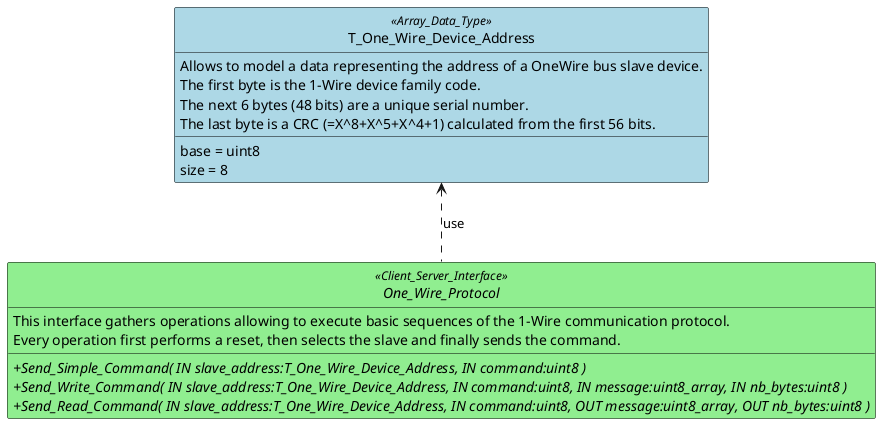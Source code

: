 @startuml
skinparam classAttributeIconSize 0
hide empty members
hide circle

skinparam class {
  BorderColor Black
  BackgroundColor<<Client_Server_Interface>> LightGreen
  BackgroundColor<<Array_Data_Type>> LightBlue
}

class T_One_Wire_Device_Address  <<Array_Data_Type>>
{
  Allows to model a data representing the address of a OneWire bus slave device.
  The first byte is the 1-Wire device family code.
  The next 6 bytes (48 bits) are a unique serial number.
  The last byte is a CRC (=X^8+X^5+X^4+1) calculated from the first 56 bits.
  __
  base = uint8
  size = 8
}

interface One_Wire_Protocol <<Client_Server_Interface>>
{
  This interface gathers operations allowing to execute basic sequences of the 1-Wire communication protocol.
  Every operation first performs a reset, then selects the slave and finally sends the command.
  __
  {abstract} +Send_Simple_Command( IN slave_address:T_One_Wire_Device_Address, IN command:uint8 )
  {abstract} +Send_Write_Command( IN slave_address:T_One_Wire_Device_Address, IN command:uint8, IN message:uint8_array, IN nb_bytes:uint8 )
  {abstract} +Send_Read_Command( IN slave_address:T_One_Wire_Device_Address, IN command:uint8, OUT message:uint8_array, OUT nb_bytes:uint8 )
}

T_One_Wire_Device_Address <.. One_Wire_Protocol : use

@enduml
